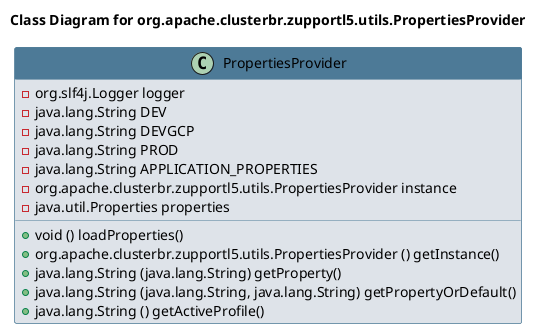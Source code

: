 @startuml 
skinparam class { 
 BackgroundColor #DEE3E9 
 ArrowColor #4D7A97 
 BorderColor #4D7A97 
}
left to right direction 
title Class Diagram for org.apache.clusterbr.zupportl5.utils.PropertiesProvider
skinparam titleBackgroundColor White
skinparam classHeaderBackgroundColor #4D7A97 
skinparam stereotypeCBackgroundColor #F8981D 

class PropertiesProvider {
 - org.slf4j.Logger logger
 - java.lang.String DEV
 - java.lang.String DEVGCP
 - java.lang.String PROD
 - java.lang.String APPLICATION_PROPERTIES
 - org.apache.clusterbr.zupportl5.utils.PropertiesProvider instance
 - java.util.Properties properties
 + void () loadProperties()
 + org.apache.clusterbr.zupportl5.utils.PropertiesProvider () getInstance()
 + java.lang.String (java.lang.String) getProperty()
 + java.lang.String (java.lang.String, java.lang.String) getPropertyOrDefault()
 + java.lang.String () getActiveProfile()
}
@enduml